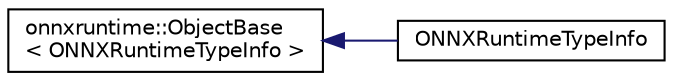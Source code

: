 digraph "Graphical Class Hierarchy"
{
  edge [fontname="Helvetica",fontsize="10",labelfontname="Helvetica",labelfontsize="10"];
  node [fontname="Helvetica",fontsize="10",shape=record];
  rankdir="LR";
  Node0 [label="onnxruntime::ObjectBase\l\< ONNXRuntimeTypeInfo \>",height=0.2,width=0.4,color="black", fillcolor="white", style="filled",URL="$classonnxruntime_1_1ObjectBase.html"];
  Node0 -> Node1 [dir="back",color="midnightblue",fontsize="10",style="solid",fontname="Helvetica"];
  Node1 [label="ONNXRuntimeTypeInfo",height=0.2,width=0.4,color="black", fillcolor="white", style="filled",URL="$structONNXRuntimeTypeInfo.html"];
}

